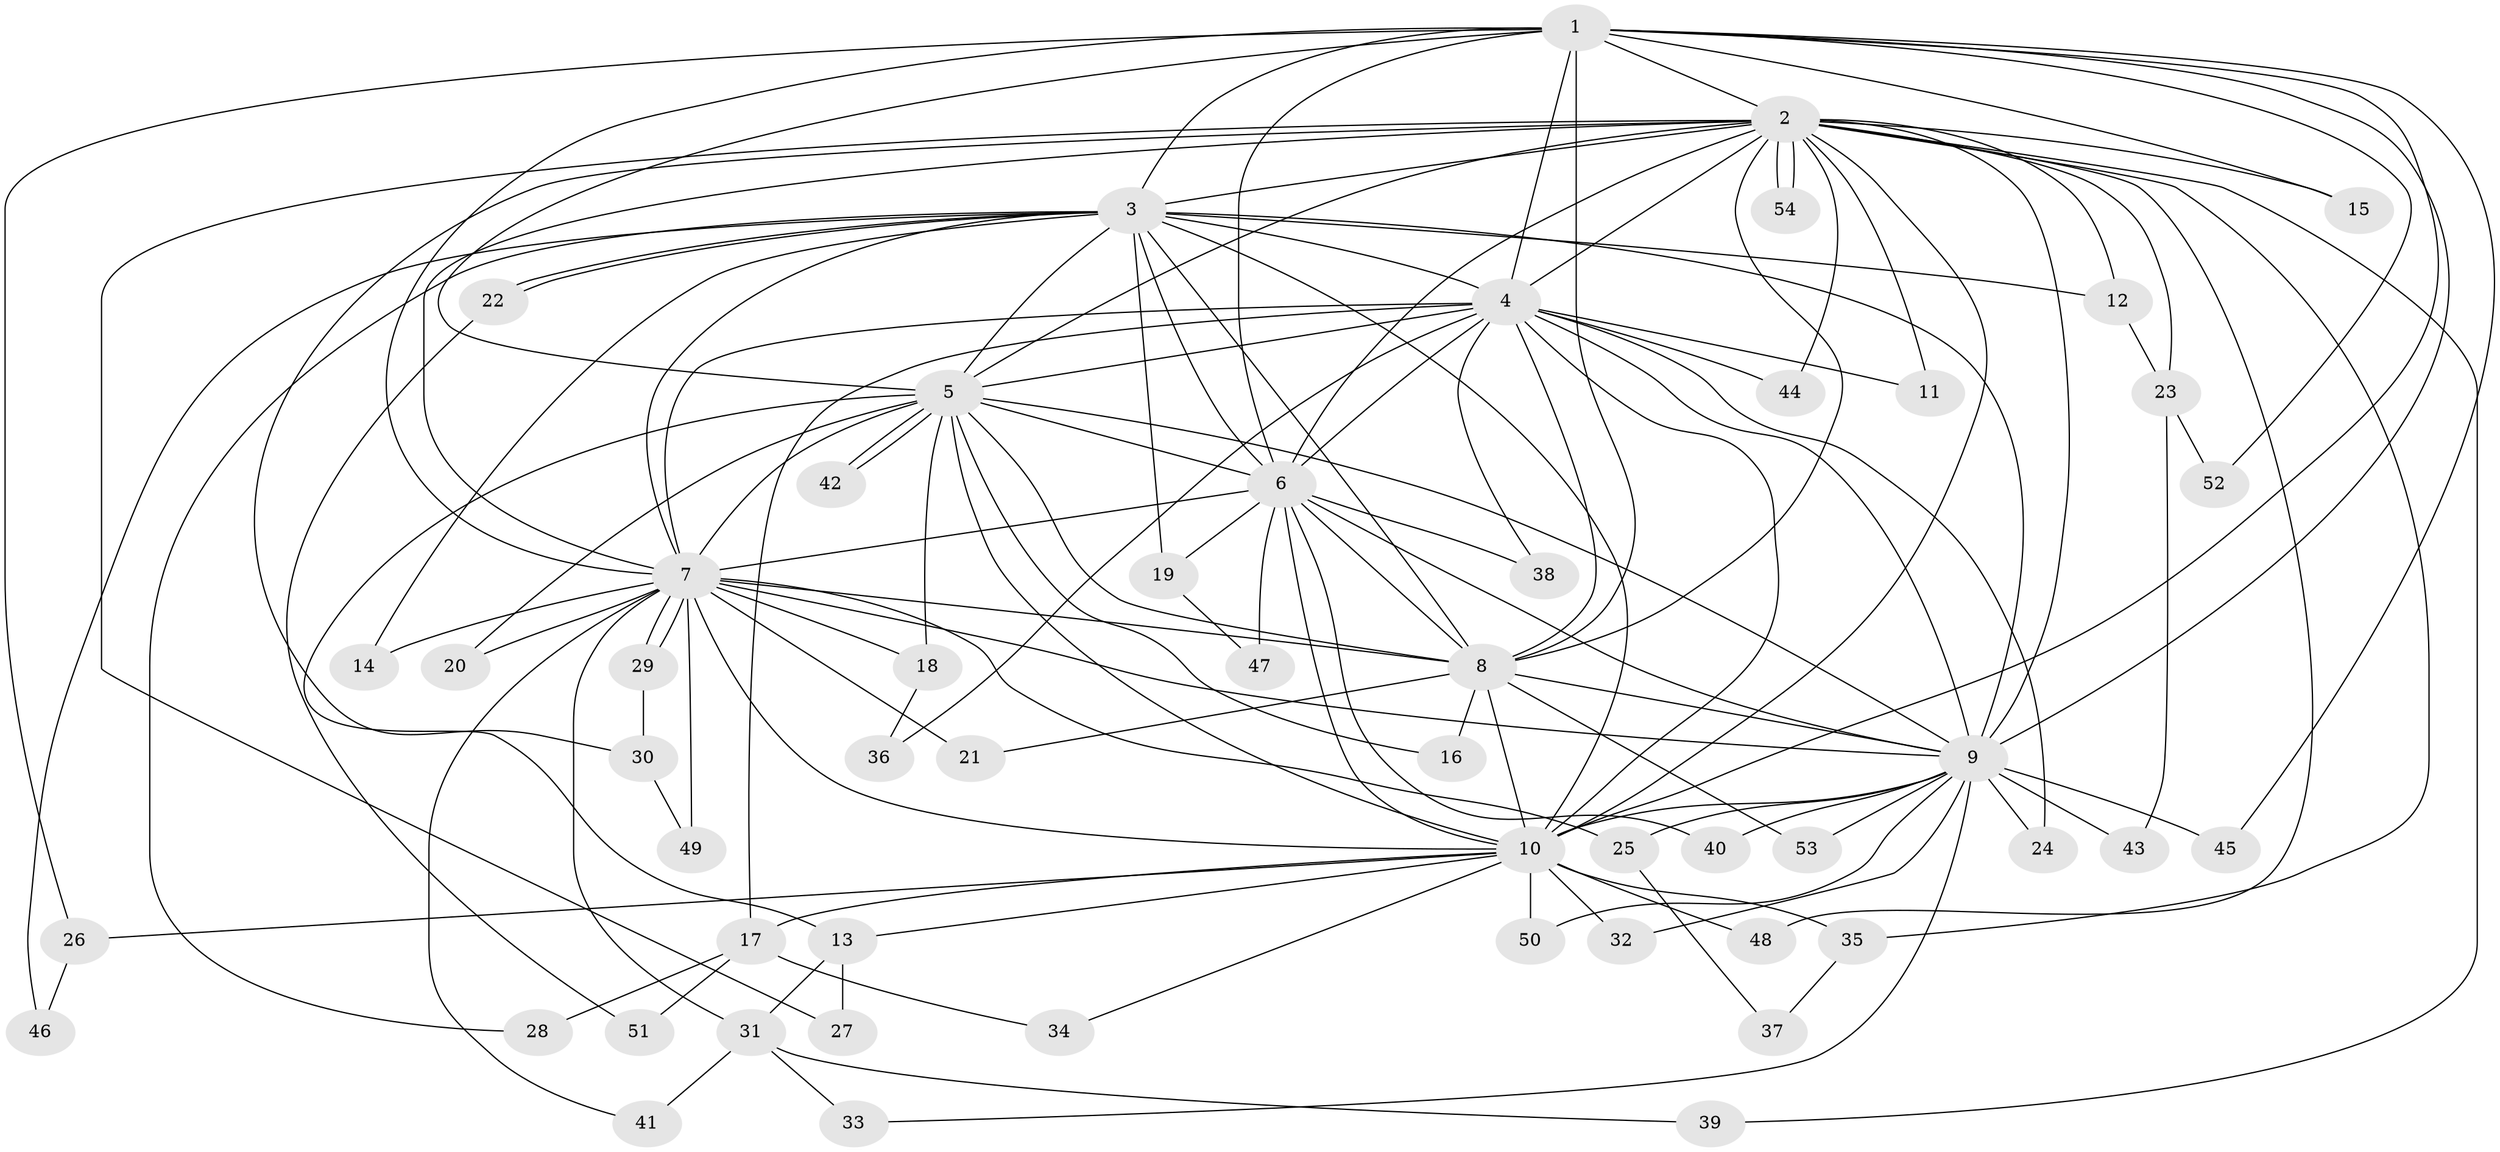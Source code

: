 // Generated by graph-tools (version 1.1) at 2025/45/03/09/25 04:45:07]
// undirected, 54 vertices, 133 edges
graph export_dot {
graph [start="1"]
  node [color=gray90,style=filled];
  1;
  2;
  3;
  4;
  5;
  6;
  7;
  8;
  9;
  10;
  11;
  12;
  13;
  14;
  15;
  16;
  17;
  18;
  19;
  20;
  21;
  22;
  23;
  24;
  25;
  26;
  27;
  28;
  29;
  30;
  31;
  32;
  33;
  34;
  35;
  36;
  37;
  38;
  39;
  40;
  41;
  42;
  43;
  44;
  45;
  46;
  47;
  48;
  49;
  50;
  51;
  52;
  53;
  54;
  1 -- 2;
  1 -- 3;
  1 -- 4;
  1 -- 5;
  1 -- 6;
  1 -- 7;
  1 -- 8;
  1 -- 9;
  1 -- 10;
  1 -- 15;
  1 -- 26;
  1 -- 45;
  1 -- 52;
  2 -- 3;
  2 -- 4;
  2 -- 5;
  2 -- 6;
  2 -- 7;
  2 -- 8;
  2 -- 9;
  2 -- 10;
  2 -- 11;
  2 -- 12;
  2 -- 15;
  2 -- 23;
  2 -- 27;
  2 -- 30;
  2 -- 35;
  2 -- 39;
  2 -- 44;
  2 -- 48;
  2 -- 54;
  2 -- 54;
  3 -- 4;
  3 -- 5;
  3 -- 6;
  3 -- 7;
  3 -- 8;
  3 -- 9;
  3 -- 10;
  3 -- 12;
  3 -- 14;
  3 -- 19;
  3 -- 22;
  3 -- 22;
  3 -- 28;
  3 -- 46;
  4 -- 5;
  4 -- 6;
  4 -- 7;
  4 -- 8;
  4 -- 9;
  4 -- 10;
  4 -- 11;
  4 -- 17;
  4 -- 24;
  4 -- 36;
  4 -- 38;
  4 -- 44;
  5 -- 6;
  5 -- 7;
  5 -- 8;
  5 -- 9;
  5 -- 10;
  5 -- 13;
  5 -- 16;
  5 -- 18;
  5 -- 20;
  5 -- 42;
  5 -- 42;
  6 -- 7;
  6 -- 8;
  6 -- 9;
  6 -- 10;
  6 -- 19;
  6 -- 38;
  6 -- 40;
  6 -- 47;
  7 -- 8;
  7 -- 9;
  7 -- 10;
  7 -- 14;
  7 -- 18;
  7 -- 20;
  7 -- 21;
  7 -- 25;
  7 -- 29;
  7 -- 29;
  7 -- 31;
  7 -- 41;
  7 -- 49;
  8 -- 9;
  8 -- 10;
  8 -- 16;
  8 -- 21;
  8 -- 53;
  9 -- 10;
  9 -- 24;
  9 -- 25;
  9 -- 32;
  9 -- 33;
  9 -- 40;
  9 -- 43;
  9 -- 45;
  9 -- 50;
  9 -- 53;
  10 -- 13;
  10 -- 17;
  10 -- 26;
  10 -- 32;
  10 -- 34;
  10 -- 35;
  10 -- 48;
  10 -- 50;
  12 -- 23;
  13 -- 27;
  13 -- 31;
  17 -- 28;
  17 -- 34;
  17 -- 51;
  18 -- 36;
  19 -- 47;
  22 -- 51;
  23 -- 43;
  23 -- 52;
  25 -- 37;
  26 -- 46;
  29 -- 30;
  30 -- 49;
  31 -- 33;
  31 -- 39;
  31 -- 41;
  35 -- 37;
}
